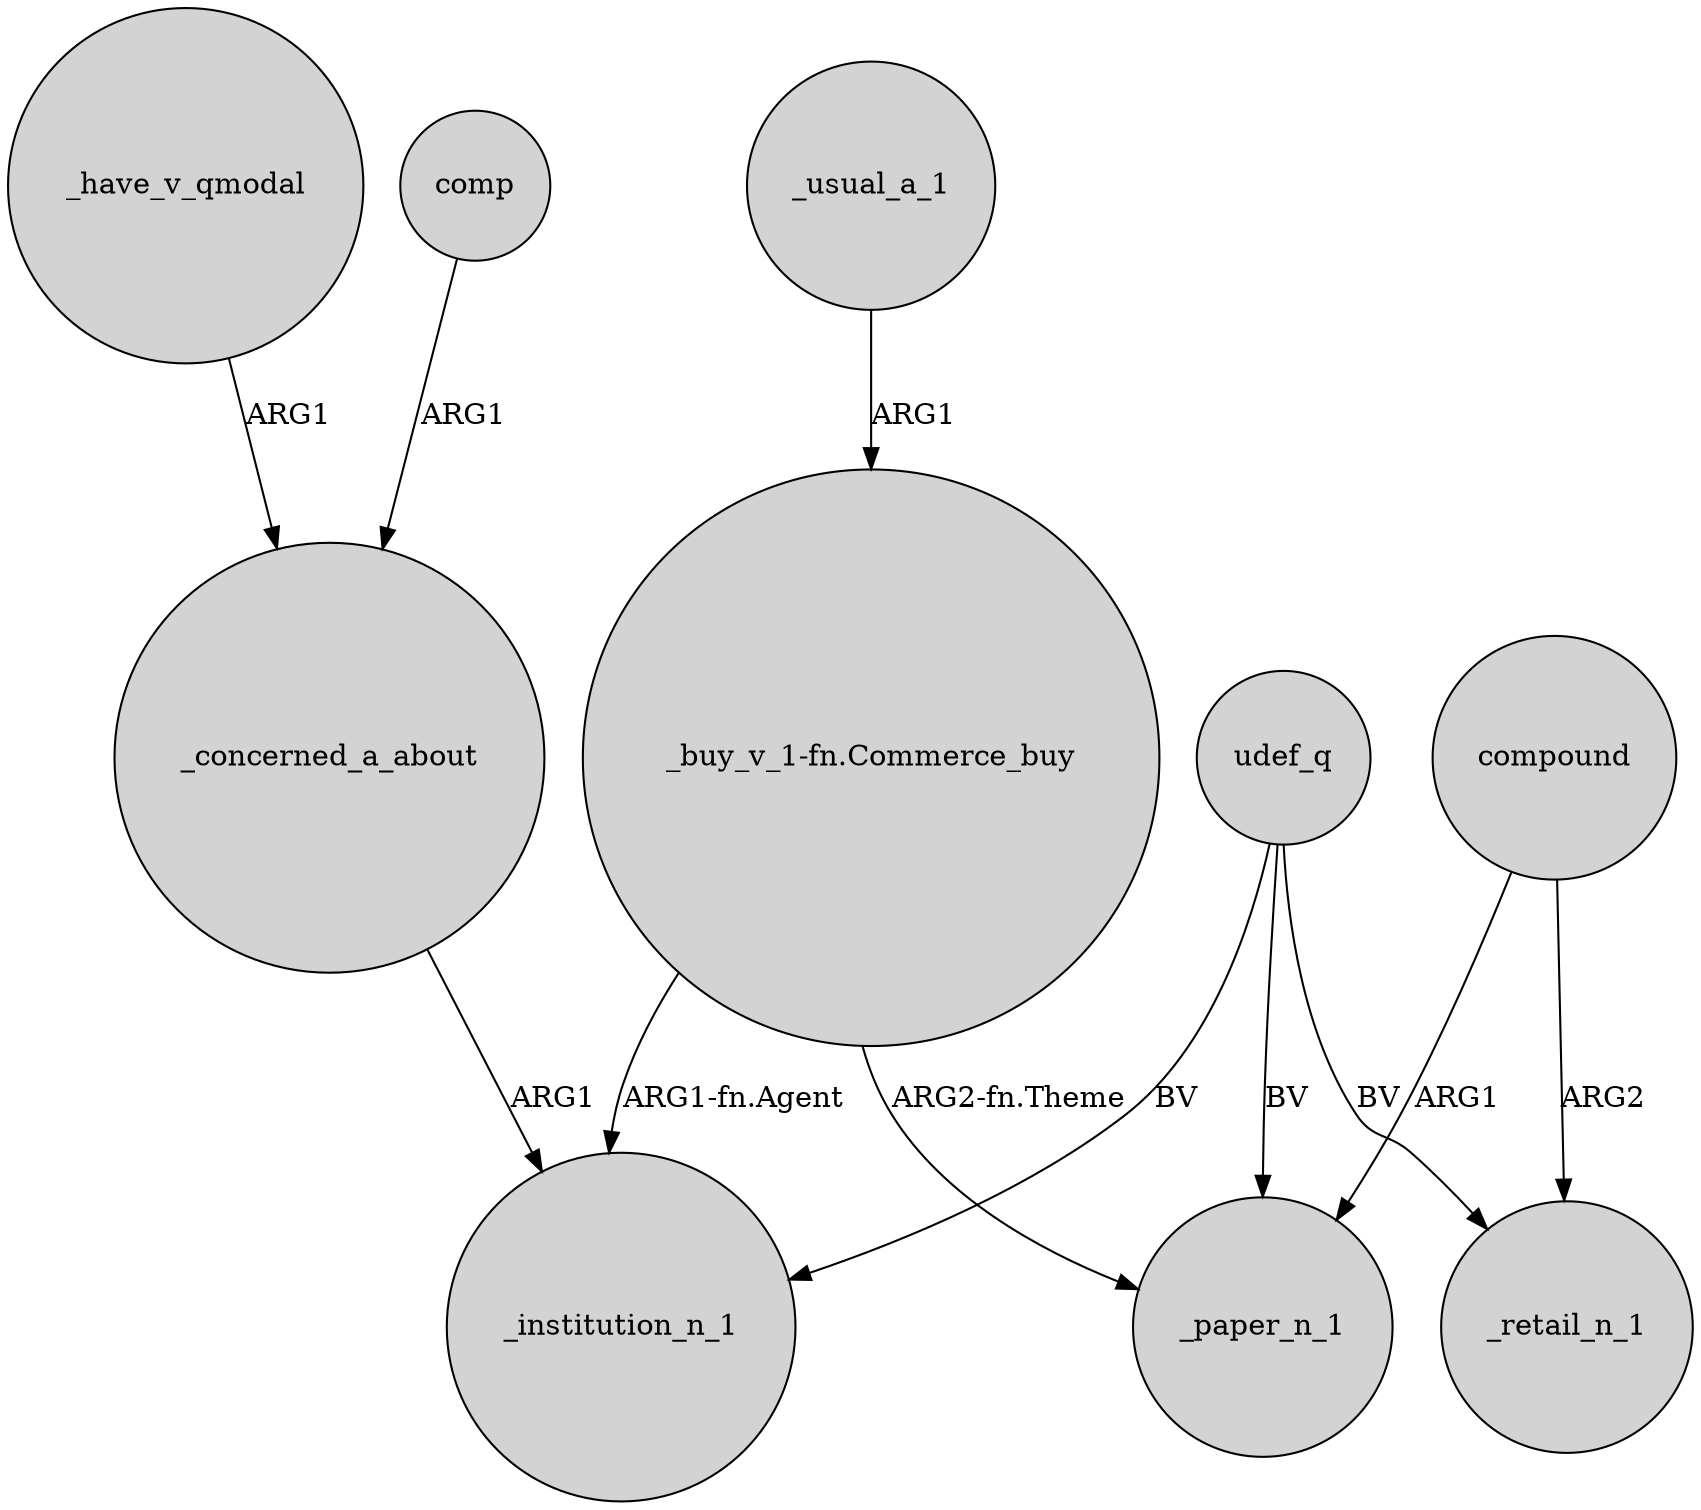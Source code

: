 digraph {
	node [shape=circle style=filled]
	"_buy_v_1-fn.Commerce_buy" -> _paper_n_1 [label="ARG2-fn.Theme"]
	udef_q -> _paper_n_1 [label=BV]
	"_buy_v_1-fn.Commerce_buy" -> _institution_n_1 [label="ARG1-fn.Agent"]
	udef_q -> _retail_n_1 [label=BV]
	_have_v_qmodal -> _concerned_a_about [label=ARG1]
	comp -> _concerned_a_about [label=ARG1]
	udef_q -> _institution_n_1 [label=BV]
	_usual_a_1 -> "_buy_v_1-fn.Commerce_buy" [label=ARG1]
	_concerned_a_about -> _institution_n_1 [label=ARG1]
	compound -> _retail_n_1 [label=ARG2]
	compound -> _paper_n_1 [label=ARG1]
}
